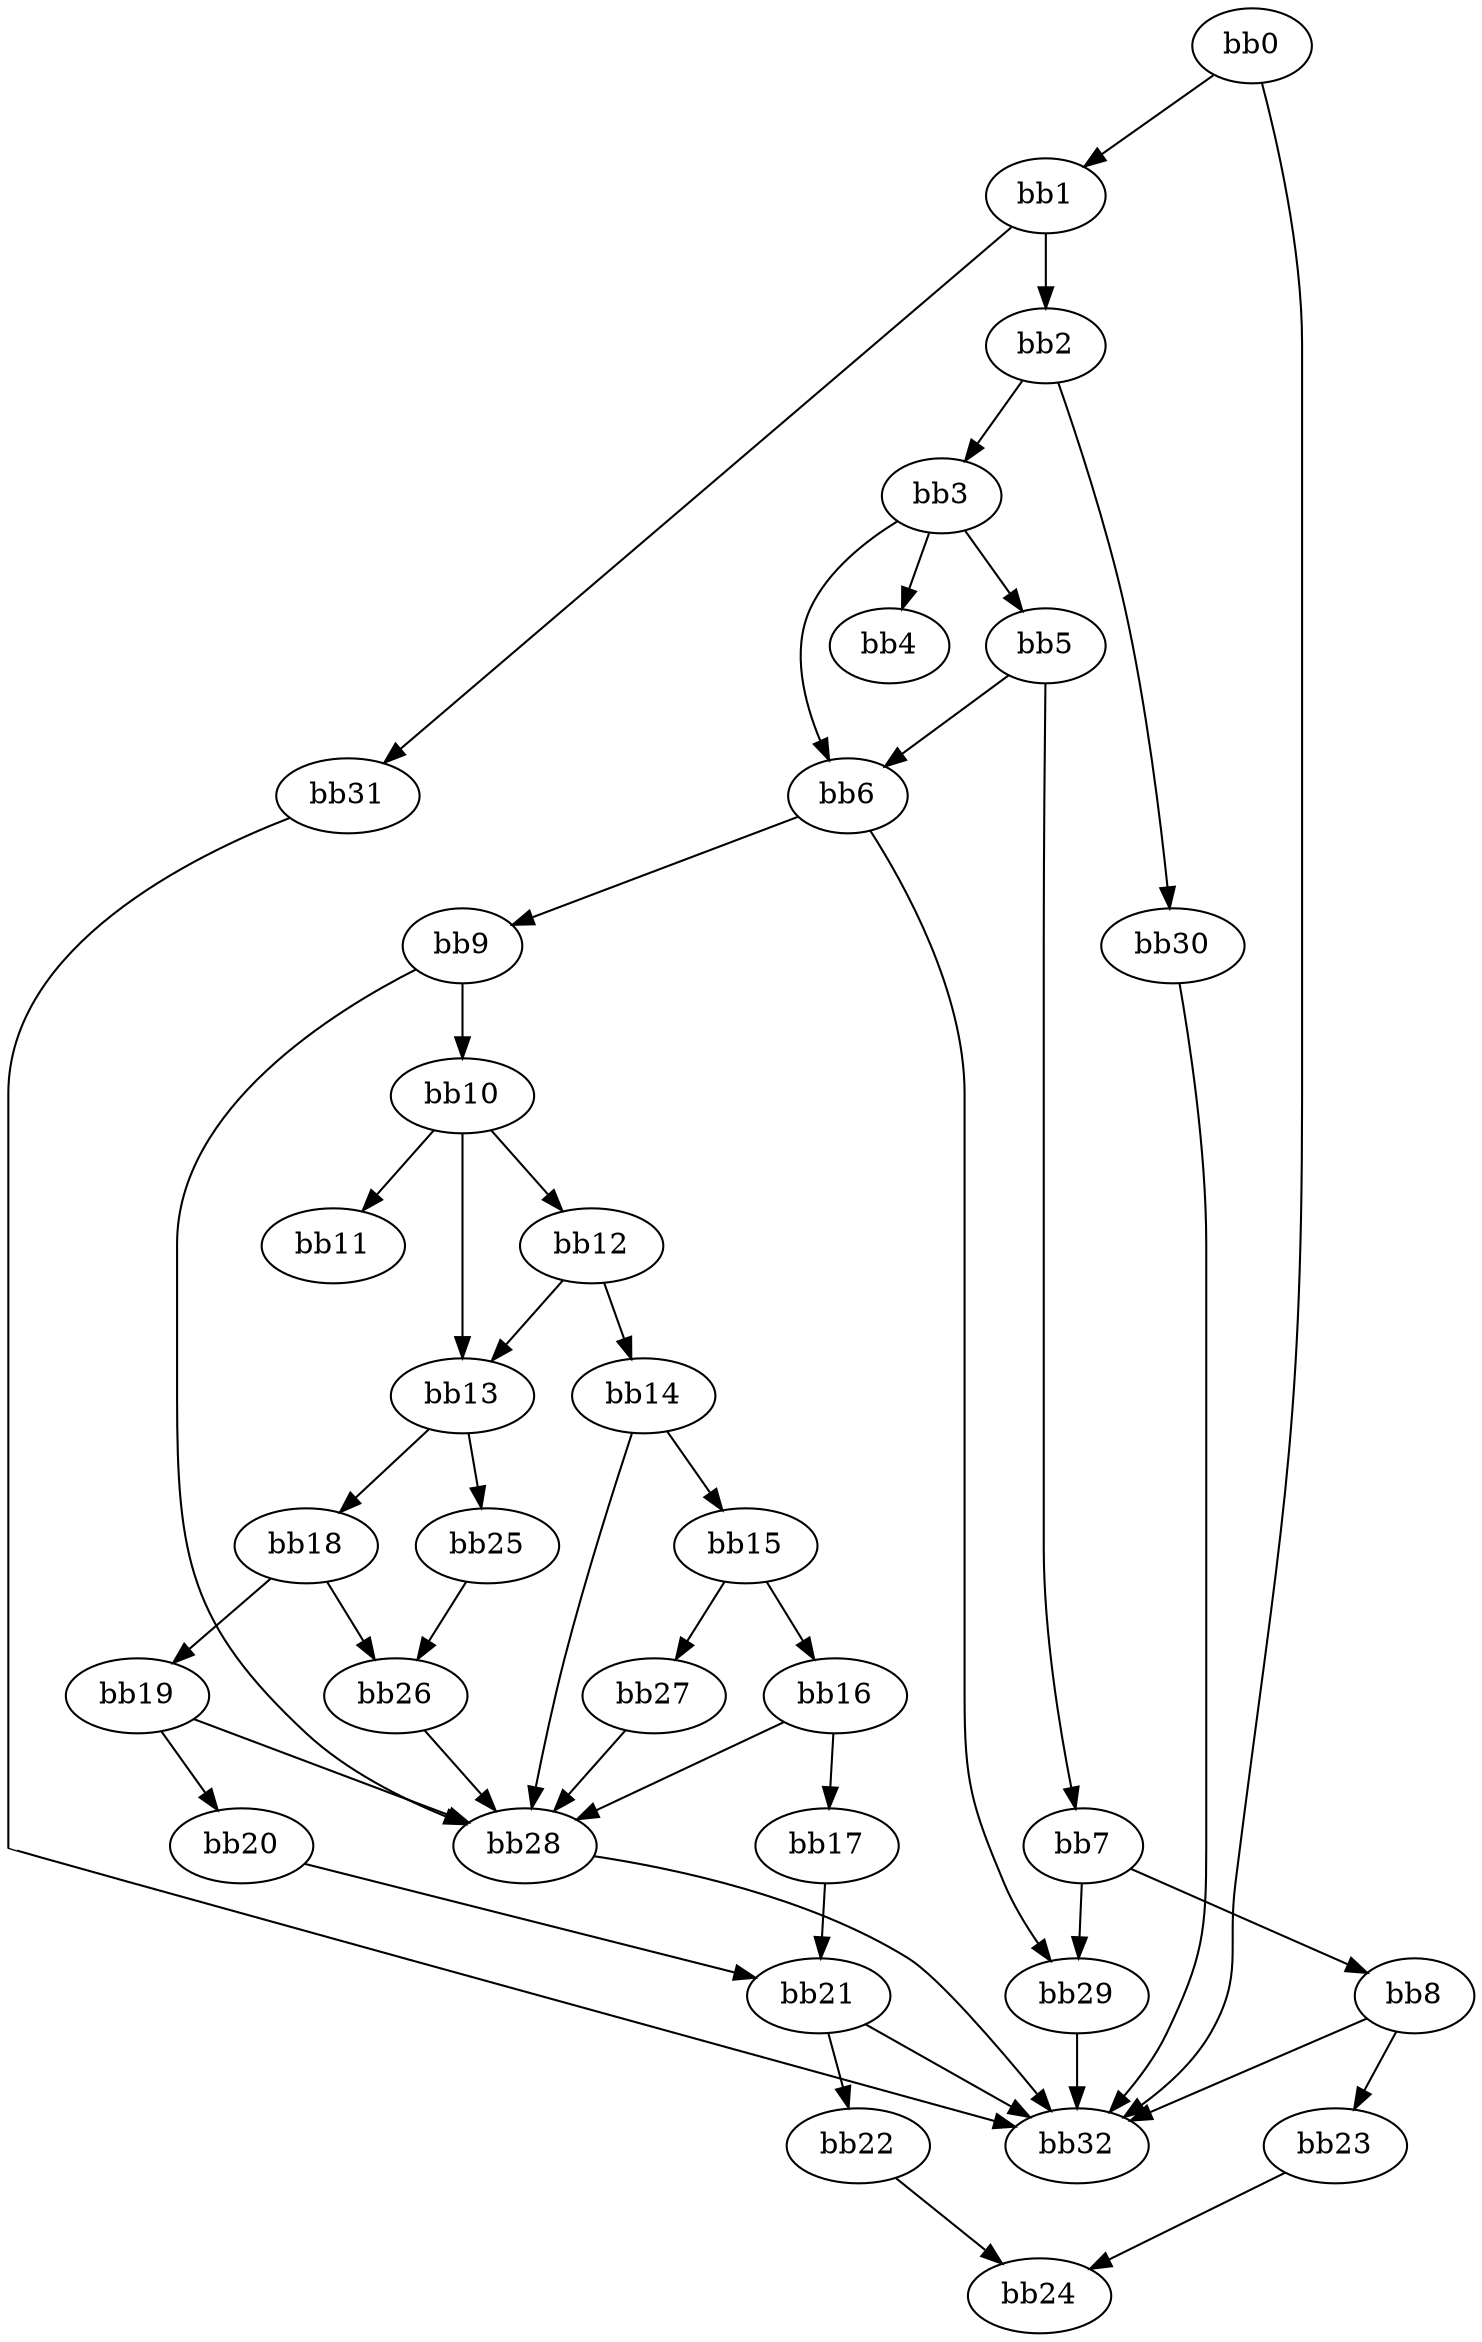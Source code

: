 digraph {
    0 [ label = "bb0\l" ]
    1 [ label = "bb1\l" ]
    2 [ label = "bb2\l" ]
    3 [ label = "bb3\l" ]
    4 [ label = "bb4\l" ]
    5 [ label = "bb5\l" ]
    6 [ label = "bb6\l" ]
    7 [ label = "bb7\l" ]
    8 [ label = "bb8\l" ]
    9 [ label = "bb9\l" ]
    10 [ label = "bb10\l" ]
    11 [ label = "bb11\l" ]
    12 [ label = "bb12\l" ]
    13 [ label = "bb13\l" ]
    14 [ label = "bb14\l" ]
    15 [ label = "bb15\l" ]
    16 [ label = "bb16\l" ]
    17 [ label = "bb17\l" ]
    18 [ label = "bb18\l" ]
    19 [ label = "bb19\l" ]
    20 [ label = "bb20\l" ]
    21 [ label = "bb21\l" ]
    22 [ label = "bb22\l" ]
    23 [ label = "bb23\l" ]
    24 [ label = "bb24\l" ]
    25 [ label = "bb25\l" ]
    26 [ label = "bb26\l" ]
    27 [ label = "bb27\l" ]
    28 [ label = "bb28\l" ]
    29 [ label = "bb29\l" ]
    30 [ label = "bb30\l" ]
    31 [ label = "bb31\l" ]
    32 [ label = "bb32\l" ]
    0 -> 1 [ ]
    0 -> 32 [ ]
    1 -> 2 [ ]
    1 -> 31 [ ]
    2 -> 3 [ ]
    2 -> 30 [ ]
    3 -> 4 [ ]
    3 -> 5 [ ]
    3 -> 6 [ ]
    5 -> 6 [ ]
    5 -> 7 [ ]
    6 -> 9 [ ]
    6 -> 29 [ ]
    7 -> 8 [ ]
    7 -> 29 [ ]
    8 -> 23 [ ]
    8 -> 32 [ ]
    9 -> 10 [ ]
    9 -> 28 [ ]
    10 -> 11 [ ]
    10 -> 12 [ ]
    10 -> 13 [ ]
    12 -> 13 [ ]
    12 -> 14 [ ]
    13 -> 18 [ ]
    13 -> 25 [ ]
    14 -> 15 [ ]
    14 -> 28 [ ]
    15 -> 16 [ ]
    15 -> 27 [ ]
    16 -> 17 [ ]
    16 -> 28 [ ]
    17 -> 21 [ ]
    18 -> 19 [ ]
    18 -> 26 [ ]
    19 -> 20 [ ]
    19 -> 28 [ ]
    20 -> 21 [ ]
    21 -> 22 [ ]
    21 -> 32 [ ]
    22 -> 24 [ ]
    23 -> 24 [ ]
    25 -> 26 [ ]
    26 -> 28 [ ]
    27 -> 28 [ ]
    28 -> 32 [ ]
    29 -> 32 [ ]
    30 -> 32 [ ]
    31 -> 32 [ ]
}

